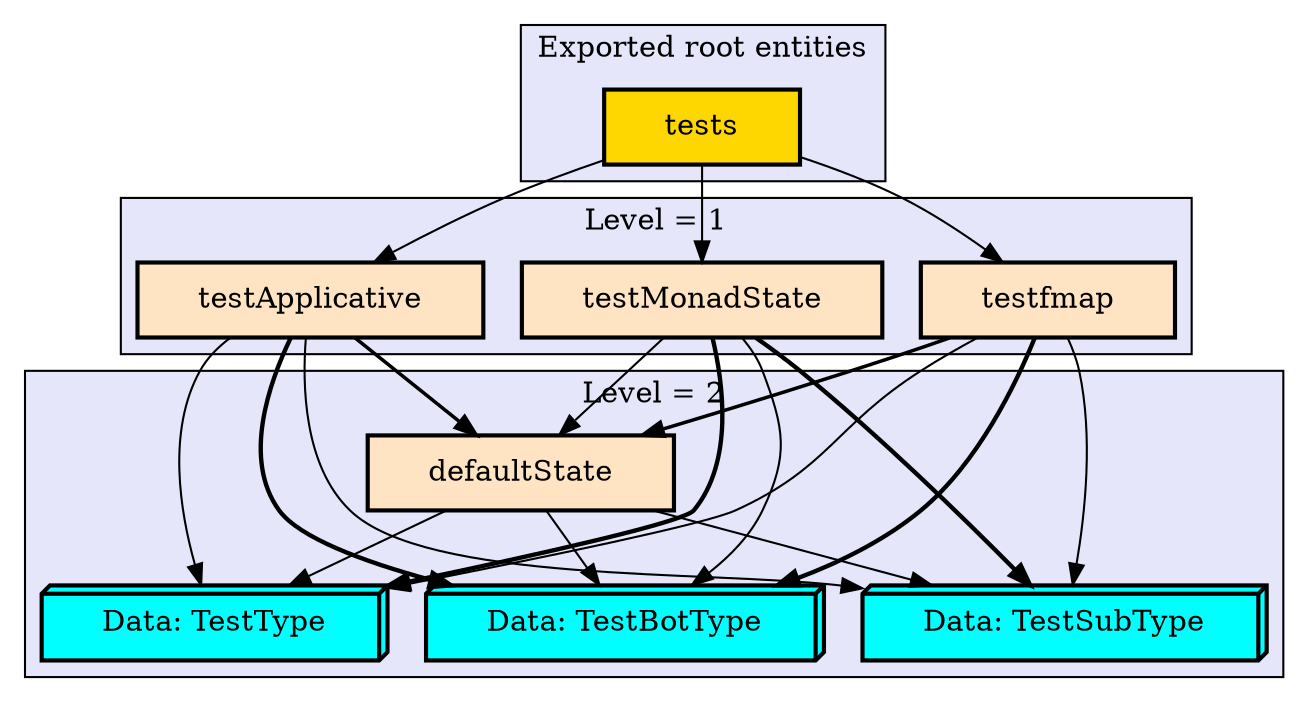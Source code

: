 digraph "Levels within Snap.Snaplet.Internal.LensT.Tests" {
    node [margin="0.4,0.1"
         ,style=filled];
    subgraph cluster_0 {
        graph [label="Exported root entities"
              ,style=filled
              ,fillcolor=lavender];
        14 [label=tests
           ,shape=box
           ,fillcolor=gold
           ,style="filled,bold"];
    }
    subgraph cluster_1 {
        graph [label="Level = 1"
              ,style=filled
              ,fillcolor=lavender];
        11 [label=testApplicative
           ,shape=box
           ,fillcolor=bisque
           ,style="filled,bold"];
        12 [label=testMonadState
           ,shape=box
           ,fillcolor=bisque
           ,style="filled,bold"];
        13 [label=testfmap
           ,shape=box
           ,fillcolor=bisque
           ,style="filled,bold"];
    }
    subgraph cluster_2 {
        graph [label="Level = 2"
              ,style=filled
              ,fillcolor=lavender];
        1 [label="Data: TestBotType"
          ,shape=box3d
          ,fillcolor=cyan
          ,style="filled,bold"];
        2 [label="Data: TestSubType"
          ,shape=box3d
          ,fillcolor=cyan
          ,style="filled,bold"];
        3 [label="Data: TestType"
          ,shape=box3d
          ,fillcolor=cyan
          ,style="filled,bold"];
        10 [label=defaultState
           ,shape=box
           ,fillcolor=bisque
           ,style="filled,bold"];
    }
    10 -> 1 [penwidth=1
            ,color=black];
    10 -> 2 [penwidth=1
            ,color=black];
    10 -> 3 [penwidth=1
            ,color=black];
    11 -> 1 [penwidth=2.09861228866811
            ,color=black];
    11 -> 2 [penwidth=1
            ,color=black];
    11 -> 3 [penwidth=1
            ,color=black];
    11 -> 10 [penwidth=1.6931471805599454
             ,color=black];
    12 -> 1 [penwidth=1
            ,color=black];
    12 -> 2 [penwidth=2.09861228866811
            ,color=black];
    12 -> 3 [penwidth=2.09861228866811
            ,color=black];
    12 -> 10 [penwidth=1
             ,color=black];
    13 -> 1 [penwidth=2.09861228866811
            ,color=black];
    13 -> 2 [penwidth=1
            ,color=black];
    13 -> 3 [penwidth=1
            ,color=black];
    13 -> 10 [penwidth=1.6931471805599454
             ,color=black];
    14 -> 11 [penwidth=1
             ,color=black];
    14 -> 12 [penwidth=1
             ,color=black];
    14 -> 13 [penwidth=1
             ,color=black];
}
